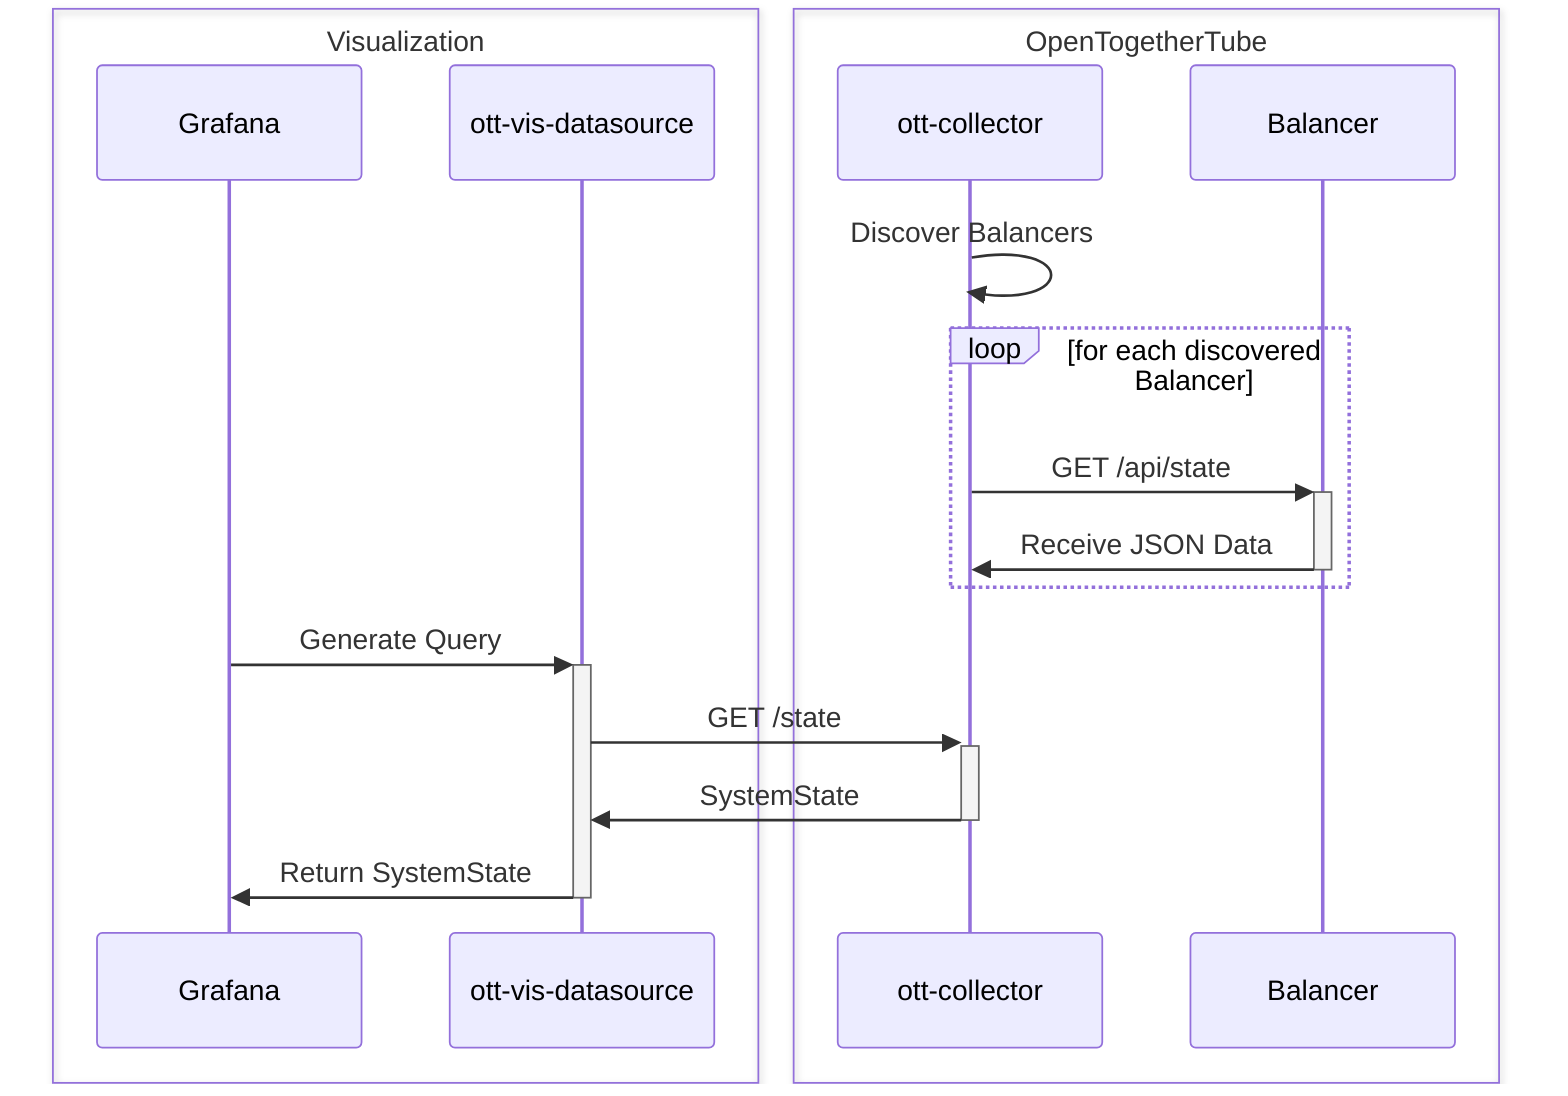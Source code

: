 sequenceDiagram
    box Visualization
    participant Grafana
    participant ott-vis-datasource
    end

    box OpenTogetherTube
    participant ott-collector
    participant Balancer
    end
    ott-collector->>ott-collector: Discover Balancers

    loop for each discovered Balancer
        ott-collector->>+Balancer: GET /api/state
        Balancer->>-ott-collector: Receive JSON Data
    end

    Grafana->>+ott-vis-datasource: Generate Query
    ott-vis-datasource->>+ott-collector: GET /state
    ott-collector->>-ott-vis-datasource: SystemState
    ott-vis-datasource->>-Grafana: Return SystemState